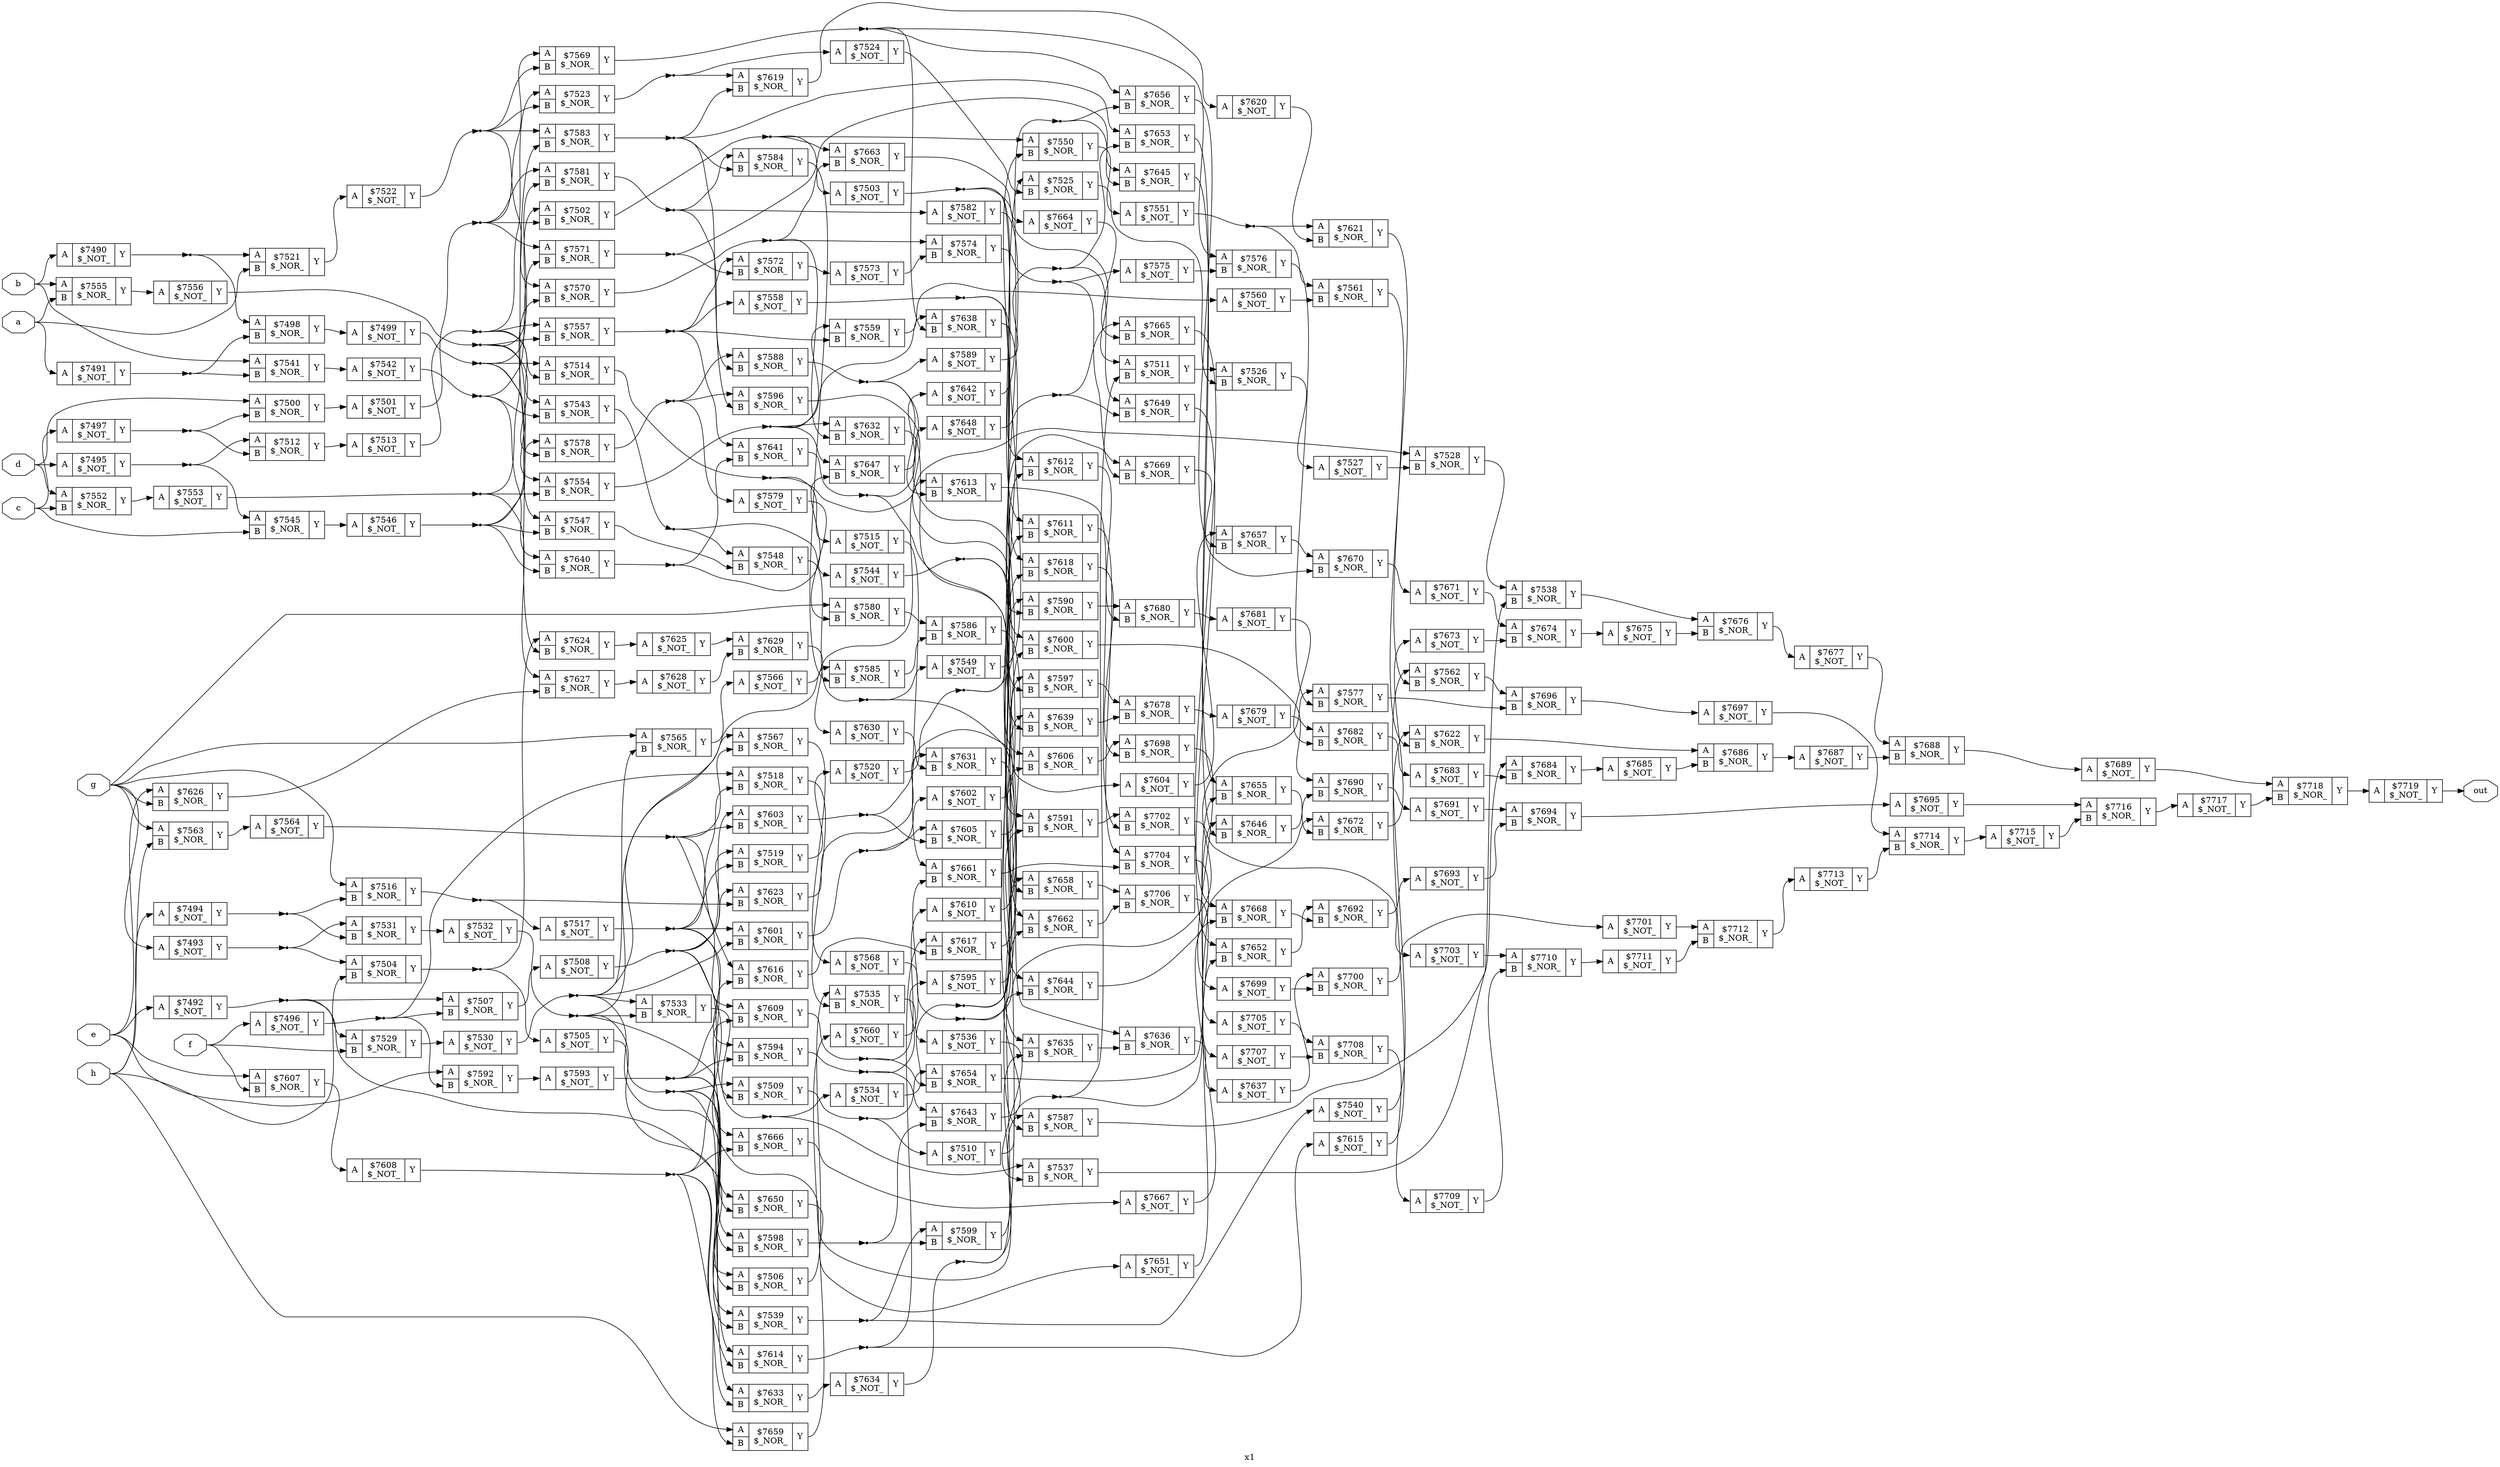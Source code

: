 digraph "x1" {
label="x1";
rankdir="LR";
remincross=true;
n230 [ shape=octagon, label="a", color="black", fontcolor="black" ];
n231 [ shape=octagon, label="b", color="black", fontcolor="black" ];
n232 [ shape=octagon, label="c", color="black", fontcolor="black" ];
n233 [ shape=octagon, label="d", color="black", fontcolor="black" ];
n234 [ shape=octagon, label="e", color="black", fontcolor="black" ];
n235 [ shape=octagon, label="f", color="black", fontcolor="black" ];
n236 [ shape=octagon, label="g", color="black", fontcolor="black" ];
n237 [ shape=octagon, label="h", color="black", fontcolor="black" ];
n238 [ shape=octagon, label="out", color="black", fontcolor="black" ];
c241 [ shape=record, label="{{<p239> A}|$7490\n$_NOT_|{<p240> Y}}" ];
c242 [ shape=record, label="{{<p239> A}|$7491\n$_NOT_|{<p240> Y}}" ];
c243 [ shape=record, label="{{<p239> A}|$7492\n$_NOT_|{<p240> Y}}" ];
c244 [ shape=record, label="{{<p239> A}|$7493\n$_NOT_|{<p240> Y}}" ];
c245 [ shape=record, label="{{<p239> A}|$7494\n$_NOT_|{<p240> Y}}" ];
c246 [ shape=record, label="{{<p239> A}|$7495\n$_NOT_|{<p240> Y}}" ];
c247 [ shape=record, label="{{<p239> A}|$7496\n$_NOT_|{<p240> Y}}" ];
c248 [ shape=record, label="{{<p239> A}|$7497\n$_NOT_|{<p240> Y}}" ];
c250 [ shape=record, label="{{<p239> A|<p249> B}|$7498\n$_NOR_|{<p240> Y}}" ];
c251 [ shape=record, label="{{<p239> A}|$7499\n$_NOT_|{<p240> Y}}" ];
c252 [ shape=record, label="{{<p239> A|<p249> B}|$7500\n$_NOR_|{<p240> Y}}" ];
c253 [ shape=record, label="{{<p239> A}|$7501\n$_NOT_|{<p240> Y}}" ];
c254 [ shape=record, label="{{<p239> A|<p249> B}|$7502\n$_NOR_|{<p240> Y}}" ];
c255 [ shape=record, label="{{<p239> A}|$7503\n$_NOT_|{<p240> Y}}" ];
c256 [ shape=record, label="{{<p239> A|<p249> B}|$7504\n$_NOR_|{<p240> Y}}" ];
c257 [ shape=record, label="{{<p239> A}|$7505\n$_NOT_|{<p240> Y}}" ];
c258 [ shape=record, label="{{<p239> A|<p249> B}|$7506\n$_NOR_|{<p240> Y}}" ];
c259 [ shape=record, label="{{<p239> A|<p249> B}|$7507\n$_NOR_|{<p240> Y}}" ];
c260 [ shape=record, label="{{<p239> A}|$7508\n$_NOT_|{<p240> Y}}" ];
c261 [ shape=record, label="{{<p239> A|<p249> B}|$7509\n$_NOR_|{<p240> Y}}" ];
c262 [ shape=record, label="{{<p239> A}|$7510\n$_NOT_|{<p240> Y}}" ];
c263 [ shape=record, label="{{<p239> A|<p249> B}|$7511\n$_NOR_|{<p240> Y}}" ];
c264 [ shape=record, label="{{<p239> A|<p249> B}|$7512\n$_NOR_|{<p240> Y}}" ];
c265 [ shape=record, label="{{<p239> A}|$7513\n$_NOT_|{<p240> Y}}" ];
c266 [ shape=record, label="{{<p239> A|<p249> B}|$7514\n$_NOR_|{<p240> Y}}" ];
c267 [ shape=record, label="{{<p239> A}|$7515\n$_NOT_|{<p240> Y}}" ];
c268 [ shape=record, label="{{<p239> A|<p249> B}|$7516\n$_NOR_|{<p240> Y}}" ];
c269 [ shape=record, label="{{<p239> A}|$7517\n$_NOT_|{<p240> Y}}" ];
c270 [ shape=record, label="{{<p239> A|<p249> B}|$7518\n$_NOR_|{<p240> Y}}" ];
c271 [ shape=record, label="{{<p239> A|<p249> B}|$7519\n$_NOR_|{<p240> Y}}" ];
c272 [ shape=record, label="{{<p239> A}|$7520\n$_NOT_|{<p240> Y}}" ];
c273 [ shape=record, label="{{<p239> A|<p249> B}|$7521\n$_NOR_|{<p240> Y}}" ];
c274 [ shape=record, label="{{<p239> A}|$7522\n$_NOT_|{<p240> Y}}" ];
c275 [ shape=record, label="{{<p239> A|<p249> B}|$7523\n$_NOR_|{<p240> Y}}" ];
c276 [ shape=record, label="{{<p239> A}|$7524\n$_NOT_|{<p240> Y}}" ];
c277 [ shape=record, label="{{<p239> A|<p249> B}|$7525\n$_NOR_|{<p240> Y}}" ];
c278 [ shape=record, label="{{<p239> A|<p249> B}|$7526\n$_NOR_|{<p240> Y}}" ];
c279 [ shape=record, label="{{<p239> A}|$7527\n$_NOT_|{<p240> Y}}" ];
c280 [ shape=record, label="{{<p239> A|<p249> B}|$7528\n$_NOR_|{<p240> Y}}" ];
c281 [ shape=record, label="{{<p239> A|<p249> B}|$7529\n$_NOR_|{<p240> Y}}" ];
c282 [ shape=record, label="{{<p239> A}|$7530\n$_NOT_|{<p240> Y}}" ];
c283 [ shape=record, label="{{<p239> A|<p249> B}|$7531\n$_NOR_|{<p240> Y}}" ];
c284 [ shape=record, label="{{<p239> A}|$7532\n$_NOT_|{<p240> Y}}" ];
c285 [ shape=record, label="{{<p239> A|<p249> B}|$7533\n$_NOR_|{<p240> Y}}" ];
c286 [ shape=record, label="{{<p239> A}|$7534\n$_NOT_|{<p240> Y}}" ];
c287 [ shape=record, label="{{<p239> A|<p249> B}|$7535\n$_NOR_|{<p240> Y}}" ];
c288 [ shape=record, label="{{<p239> A}|$7536\n$_NOT_|{<p240> Y}}" ];
c289 [ shape=record, label="{{<p239> A|<p249> B}|$7537\n$_NOR_|{<p240> Y}}" ];
c290 [ shape=record, label="{{<p239> A|<p249> B}|$7538\n$_NOR_|{<p240> Y}}" ];
c291 [ shape=record, label="{{<p239> A|<p249> B}|$7539\n$_NOR_|{<p240> Y}}" ];
c292 [ shape=record, label="{{<p239> A}|$7540\n$_NOT_|{<p240> Y}}" ];
c293 [ shape=record, label="{{<p239> A|<p249> B}|$7541\n$_NOR_|{<p240> Y}}" ];
c294 [ shape=record, label="{{<p239> A}|$7542\n$_NOT_|{<p240> Y}}" ];
c295 [ shape=record, label="{{<p239> A|<p249> B}|$7543\n$_NOR_|{<p240> Y}}" ];
c296 [ shape=record, label="{{<p239> A}|$7544\n$_NOT_|{<p240> Y}}" ];
c297 [ shape=record, label="{{<p239> A|<p249> B}|$7545\n$_NOR_|{<p240> Y}}" ];
c298 [ shape=record, label="{{<p239> A}|$7546\n$_NOT_|{<p240> Y}}" ];
c299 [ shape=record, label="{{<p239> A|<p249> B}|$7547\n$_NOR_|{<p240> Y}}" ];
c300 [ shape=record, label="{{<p239> A|<p249> B}|$7548\n$_NOR_|{<p240> Y}}" ];
c301 [ shape=record, label="{{<p239> A}|$7549\n$_NOT_|{<p240> Y}}" ];
c302 [ shape=record, label="{{<p239> A|<p249> B}|$7550\n$_NOR_|{<p240> Y}}" ];
c303 [ shape=record, label="{{<p239> A}|$7551\n$_NOT_|{<p240> Y}}" ];
c304 [ shape=record, label="{{<p239> A|<p249> B}|$7552\n$_NOR_|{<p240> Y}}" ];
c305 [ shape=record, label="{{<p239> A}|$7553\n$_NOT_|{<p240> Y}}" ];
c306 [ shape=record, label="{{<p239> A|<p249> B}|$7554\n$_NOR_|{<p240> Y}}" ];
c307 [ shape=record, label="{{<p239> A|<p249> B}|$7555\n$_NOR_|{<p240> Y}}" ];
c308 [ shape=record, label="{{<p239> A}|$7556\n$_NOT_|{<p240> Y}}" ];
c309 [ shape=record, label="{{<p239> A|<p249> B}|$7557\n$_NOR_|{<p240> Y}}" ];
c310 [ shape=record, label="{{<p239> A}|$7558\n$_NOT_|{<p240> Y}}" ];
c311 [ shape=record, label="{{<p239> A|<p249> B}|$7559\n$_NOR_|{<p240> Y}}" ];
c312 [ shape=record, label="{{<p239> A}|$7560\n$_NOT_|{<p240> Y}}" ];
c313 [ shape=record, label="{{<p239> A|<p249> B}|$7561\n$_NOR_|{<p240> Y}}" ];
c314 [ shape=record, label="{{<p239> A|<p249> B}|$7562\n$_NOR_|{<p240> Y}}" ];
c315 [ shape=record, label="{{<p239> A|<p249> B}|$7563\n$_NOR_|{<p240> Y}}" ];
c316 [ shape=record, label="{{<p239> A}|$7564\n$_NOT_|{<p240> Y}}" ];
c317 [ shape=record, label="{{<p239> A|<p249> B}|$7565\n$_NOR_|{<p240> Y}}" ];
c318 [ shape=record, label="{{<p239> A}|$7566\n$_NOT_|{<p240> Y}}" ];
c319 [ shape=record, label="{{<p239> A|<p249> B}|$7567\n$_NOR_|{<p240> Y}}" ];
c320 [ shape=record, label="{{<p239> A}|$7568\n$_NOT_|{<p240> Y}}" ];
c321 [ shape=record, label="{{<p239> A|<p249> B}|$7569\n$_NOR_|{<p240> Y}}" ];
c322 [ shape=record, label="{{<p239> A|<p249> B}|$7570\n$_NOR_|{<p240> Y}}" ];
c323 [ shape=record, label="{{<p239> A|<p249> B}|$7571\n$_NOR_|{<p240> Y}}" ];
c324 [ shape=record, label="{{<p239> A|<p249> B}|$7572\n$_NOR_|{<p240> Y}}" ];
c325 [ shape=record, label="{{<p239> A}|$7573\n$_NOT_|{<p240> Y}}" ];
c326 [ shape=record, label="{{<p239> A|<p249> B}|$7574\n$_NOR_|{<p240> Y}}" ];
c327 [ shape=record, label="{{<p239> A}|$7575\n$_NOT_|{<p240> Y}}" ];
c328 [ shape=record, label="{{<p239> A|<p249> B}|$7576\n$_NOR_|{<p240> Y}}" ];
c329 [ shape=record, label="{{<p239> A|<p249> B}|$7577\n$_NOR_|{<p240> Y}}" ];
c330 [ shape=record, label="{{<p239> A|<p249> B}|$7578\n$_NOR_|{<p240> Y}}" ];
c331 [ shape=record, label="{{<p239> A}|$7579\n$_NOT_|{<p240> Y}}" ];
c332 [ shape=record, label="{{<p239> A|<p249> B}|$7580\n$_NOR_|{<p240> Y}}" ];
c333 [ shape=record, label="{{<p239> A|<p249> B}|$7581\n$_NOR_|{<p240> Y}}" ];
c334 [ shape=record, label="{{<p239> A}|$7582\n$_NOT_|{<p240> Y}}" ];
c335 [ shape=record, label="{{<p239> A|<p249> B}|$7583\n$_NOR_|{<p240> Y}}" ];
c336 [ shape=record, label="{{<p239> A|<p249> B}|$7584\n$_NOR_|{<p240> Y}}" ];
c337 [ shape=record, label="{{<p239> A|<p249> B}|$7585\n$_NOR_|{<p240> Y}}" ];
c338 [ shape=record, label="{{<p239> A|<p249> B}|$7586\n$_NOR_|{<p240> Y}}" ];
c339 [ shape=record, label="{{<p239> A|<p249> B}|$7587\n$_NOR_|{<p240> Y}}" ];
c340 [ shape=record, label="{{<p239> A|<p249> B}|$7588\n$_NOR_|{<p240> Y}}" ];
c341 [ shape=record, label="{{<p239> A}|$7589\n$_NOT_|{<p240> Y}}" ];
c342 [ shape=record, label="{{<p239> A|<p249> B}|$7590\n$_NOR_|{<p240> Y}}" ];
c343 [ shape=record, label="{{<p239> A|<p249> B}|$7591\n$_NOR_|{<p240> Y}}" ];
c344 [ shape=record, label="{{<p239> A|<p249> B}|$7592\n$_NOR_|{<p240> Y}}" ];
c345 [ shape=record, label="{{<p239> A}|$7593\n$_NOT_|{<p240> Y}}" ];
c346 [ shape=record, label="{{<p239> A|<p249> B}|$7594\n$_NOR_|{<p240> Y}}" ];
c347 [ shape=record, label="{{<p239> A}|$7595\n$_NOT_|{<p240> Y}}" ];
c348 [ shape=record, label="{{<p239> A|<p249> B}|$7596\n$_NOR_|{<p240> Y}}" ];
c349 [ shape=record, label="{{<p239> A|<p249> B}|$7597\n$_NOR_|{<p240> Y}}" ];
c350 [ shape=record, label="{{<p239> A|<p249> B}|$7598\n$_NOR_|{<p240> Y}}" ];
c351 [ shape=record, label="{{<p239> A|<p249> B}|$7599\n$_NOR_|{<p240> Y}}" ];
c352 [ shape=record, label="{{<p239> A|<p249> B}|$7600\n$_NOR_|{<p240> Y}}" ];
c353 [ shape=record, label="{{<p239> A|<p249> B}|$7601\n$_NOR_|{<p240> Y}}" ];
c354 [ shape=record, label="{{<p239> A}|$7602\n$_NOT_|{<p240> Y}}" ];
c355 [ shape=record, label="{{<p239> A|<p249> B}|$7603\n$_NOR_|{<p240> Y}}" ];
c356 [ shape=record, label="{{<p239> A}|$7604\n$_NOT_|{<p240> Y}}" ];
c357 [ shape=record, label="{{<p239> A|<p249> B}|$7605\n$_NOR_|{<p240> Y}}" ];
c358 [ shape=record, label="{{<p239> A|<p249> B}|$7606\n$_NOR_|{<p240> Y}}" ];
c359 [ shape=record, label="{{<p239> A|<p249> B}|$7607\n$_NOR_|{<p240> Y}}" ];
c360 [ shape=record, label="{{<p239> A}|$7608\n$_NOT_|{<p240> Y}}" ];
c361 [ shape=record, label="{{<p239> A|<p249> B}|$7609\n$_NOR_|{<p240> Y}}" ];
c362 [ shape=record, label="{{<p239> A}|$7610\n$_NOT_|{<p240> Y}}" ];
c363 [ shape=record, label="{{<p239> A|<p249> B}|$7611\n$_NOR_|{<p240> Y}}" ];
c364 [ shape=record, label="{{<p239> A|<p249> B}|$7612\n$_NOR_|{<p240> Y}}" ];
c365 [ shape=record, label="{{<p239> A|<p249> B}|$7613\n$_NOR_|{<p240> Y}}" ];
c366 [ shape=record, label="{{<p239> A|<p249> B}|$7614\n$_NOR_|{<p240> Y}}" ];
c367 [ shape=record, label="{{<p239> A}|$7615\n$_NOT_|{<p240> Y}}" ];
c368 [ shape=record, label="{{<p239> A|<p249> B}|$7616\n$_NOR_|{<p240> Y}}" ];
c369 [ shape=record, label="{{<p239> A|<p249> B}|$7617\n$_NOR_|{<p240> Y}}" ];
c370 [ shape=record, label="{{<p239> A|<p249> B}|$7618\n$_NOR_|{<p240> Y}}" ];
c371 [ shape=record, label="{{<p239> A|<p249> B}|$7619\n$_NOR_|{<p240> Y}}" ];
c372 [ shape=record, label="{{<p239> A}|$7620\n$_NOT_|{<p240> Y}}" ];
c373 [ shape=record, label="{{<p239> A|<p249> B}|$7621\n$_NOR_|{<p240> Y}}" ];
c374 [ shape=record, label="{{<p239> A|<p249> B}|$7622\n$_NOR_|{<p240> Y}}" ];
c375 [ shape=record, label="{{<p239> A|<p249> B}|$7623\n$_NOR_|{<p240> Y}}" ];
c376 [ shape=record, label="{{<p239> A|<p249> B}|$7624\n$_NOR_|{<p240> Y}}" ];
c377 [ shape=record, label="{{<p239> A}|$7625\n$_NOT_|{<p240> Y}}" ];
c378 [ shape=record, label="{{<p239> A|<p249> B}|$7626\n$_NOR_|{<p240> Y}}" ];
c379 [ shape=record, label="{{<p239> A|<p249> B}|$7627\n$_NOR_|{<p240> Y}}" ];
c380 [ shape=record, label="{{<p239> A}|$7628\n$_NOT_|{<p240> Y}}" ];
c381 [ shape=record, label="{{<p239> A|<p249> B}|$7629\n$_NOR_|{<p240> Y}}" ];
c382 [ shape=record, label="{{<p239> A}|$7630\n$_NOT_|{<p240> Y}}" ];
c383 [ shape=record, label="{{<p239> A|<p249> B}|$7631\n$_NOR_|{<p240> Y}}" ];
c384 [ shape=record, label="{{<p239> A|<p249> B}|$7632\n$_NOR_|{<p240> Y}}" ];
c385 [ shape=record, label="{{<p239> A|<p249> B}|$7633\n$_NOR_|{<p240> Y}}" ];
c386 [ shape=record, label="{{<p239> A}|$7634\n$_NOT_|{<p240> Y}}" ];
c387 [ shape=record, label="{{<p239> A|<p249> B}|$7635\n$_NOR_|{<p240> Y}}" ];
c388 [ shape=record, label="{{<p239> A|<p249> B}|$7636\n$_NOR_|{<p240> Y}}" ];
c389 [ shape=record, label="{{<p239> A}|$7637\n$_NOT_|{<p240> Y}}" ];
c390 [ shape=record, label="{{<p239> A|<p249> B}|$7638\n$_NOR_|{<p240> Y}}" ];
c391 [ shape=record, label="{{<p239> A|<p249> B}|$7639\n$_NOR_|{<p240> Y}}" ];
c392 [ shape=record, label="{{<p239> A|<p249> B}|$7640\n$_NOR_|{<p240> Y}}" ];
c393 [ shape=record, label="{{<p239> A|<p249> B}|$7641\n$_NOR_|{<p240> Y}}" ];
c394 [ shape=record, label="{{<p239> A}|$7642\n$_NOT_|{<p240> Y}}" ];
c395 [ shape=record, label="{{<p239> A|<p249> B}|$7643\n$_NOR_|{<p240> Y}}" ];
c396 [ shape=record, label="{{<p239> A|<p249> B}|$7644\n$_NOR_|{<p240> Y}}" ];
c397 [ shape=record, label="{{<p239> A|<p249> B}|$7645\n$_NOR_|{<p240> Y}}" ];
c398 [ shape=record, label="{{<p239> A|<p249> B}|$7646\n$_NOR_|{<p240> Y}}" ];
c399 [ shape=record, label="{{<p239> A|<p249> B}|$7647\n$_NOR_|{<p240> Y}}" ];
c400 [ shape=record, label="{{<p239> A}|$7648\n$_NOT_|{<p240> Y}}" ];
c401 [ shape=record, label="{{<p239> A|<p249> B}|$7649\n$_NOR_|{<p240> Y}}" ];
c402 [ shape=record, label="{{<p239> A|<p249> B}|$7650\n$_NOR_|{<p240> Y}}" ];
c403 [ shape=record, label="{{<p239> A}|$7651\n$_NOT_|{<p240> Y}}" ];
c404 [ shape=record, label="{{<p239> A|<p249> B}|$7652\n$_NOR_|{<p240> Y}}" ];
c405 [ shape=record, label="{{<p239> A|<p249> B}|$7653\n$_NOR_|{<p240> Y}}" ];
c406 [ shape=record, label="{{<p239> A|<p249> B}|$7654\n$_NOR_|{<p240> Y}}" ];
c407 [ shape=record, label="{{<p239> A|<p249> B}|$7655\n$_NOR_|{<p240> Y}}" ];
c408 [ shape=record, label="{{<p239> A|<p249> B}|$7656\n$_NOR_|{<p240> Y}}" ];
c409 [ shape=record, label="{{<p239> A|<p249> B}|$7657\n$_NOR_|{<p240> Y}}" ];
c410 [ shape=record, label="{{<p239> A|<p249> B}|$7658\n$_NOR_|{<p240> Y}}" ];
c411 [ shape=record, label="{{<p239> A|<p249> B}|$7659\n$_NOR_|{<p240> Y}}" ];
c412 [ shape=record, label="{{<p239> A}|$7660\n$_NOT_|{<p240> Y}}" ];
c413 [ shape=record, label="{{<p239> A|<p249> B}|$7661\n$_NOR_|{<p240> Y}}" ];
c414 [ shape=record, label="{{<p239> A|<p249> B}|$7662\n$_NOR_|{<p240> Y}}" ];
c415 [ shape=record, label="{{<p239> A|<p249> B}|$7663\n$_NOR_|{<p240> Y}}" ];
c416 [ shape=record, label="{{<p239> A}|$7664\n$_NOT_|{<p240> Y}}" ];
c417 [ shape=record, label="{{<p239> A|<p249> B}|$7665\n$_NOR_|{<p240> Y}}" ];
c418 [ shape=record, label="{{<p239> A|<p249> B}|$7666\n$_NOR_|{<p240> Y}}" ];
c419 [ shape=record, label="{{<p239> A}|$7667\n$_NOT_|{<p240> Y}}" ];
c420 [ shape=record, label="{{<p239> A|<p249> B}|$7668\n$_NOR_|{<p240> Y}}" ];
c421 [ shape=record, label="{{<p239> A|<p249> B}|$7669\n$_NOR_|{<p240> Y}}" ];
c422 [ shape=record, label="{{<p239> A|<p249> B}|$7670\n$_NOR_|{<p240> Y}}" ];
c423 [ shape=record, label="{{<p239> A}|$7671\n$_NOT_|{<p240> Y}}" ];
c424 [ shape=record, label="{{<p239> A|<p249> B}|$7672\n$_NOR_|{<p240> Y}}" ];
c425 [ shape=record, label="{{<p239> A}|$7673\n$_NOT_|{<p240> Y}}" ];
c426 [ shape=record, label="{{<p239> A|<p249> B}|$7674\n$_NOR_|{<p240> Y}}" ];
c427 [ shape=record, label="{{<p239> A}|$7675\n$_NOT_|{<p240> Y}}" ];
c428 [ shape=record, label="{{<p239> A|<p249> B}|$7676\n$_NOR_|{<p240> Y}}" ];
c429 [ shape=record, label="{{<p239> A}|$7677\n$_NOT_|{<p240> Y}}" ];
c430 [ shape=record, label="{{<p239> A|<p249> B}|$7678\n$_NOR_|{<p240> Y}}" ];
c431 [ shape=record, label="{{<p239> A}|$7679\n$_NOT_|{<p240> Y}}" ];
c432 [ shape=record, label="{{<p239> A|<p249> B}|$7680\n$_NOR_|{<p240> Y}}" ];
c433 [ shape=record, label="{{<p239> A}|$7681\n$_NOT_|{<p240> Y}}" ];
c434 [ shape=record, label="{{<p239> A|<p249> B}|$7682\n$_NOR_|{<p240> Y}}" ];
c435 [ shape=record, label="{{<p239> A}|$7683\n$_NOT_|{<p240> Y}}" ];
c436 [ shape=record, label="{{<p239> A|<p249> B}|$7684\n$_NOR_|{<p240> Y}}" ];
c437 [ shape=record, label="{{<p239> A}|$7685\n$_NOT_|{<p240> Y}}" ];
c438 [ shape=record, label="{{<p239> A|<p249> B}|$7686\n$_NOR_|{<p240> Y}}" ];
c439 [ shape=record, label="{{<p239> A}|$7687\n$_NOT_|{<p240> Y}}" ];
c440 [ shape=record, label="{{<p239> A|<p249> B}|$7688\n$_NOR_|{<p240> Y}}" ];
c441 [ shape=record, label="{{<p239> A}|$7689\n$_NOT_|{<p240> Y}}" ];
c442 [ shape=record, label="{{<p239> A|<p249> B}|$7690\n$_NOR_|{<p240> Y}}" ];
c443 [ shape=record, label="{{<p239> A}|$7691\n$_NOT_|{<p240> Y}}" ];
c444 [ shape=record, label="{{<p239> A|<p249> B}|$7692\n$_NOR_|{<p240> Y}}" ];
c445 [ shape=record, label="{{<p239> A}|$7693\n$_NOT_|{<p240> Y}}" ];
c446 [ shape=record, label="{{<p239> A|<p249> B}|$7694\n$_NOR_|{<p240> Y}}" ];
c447 [ shape=record, label="{{<p239> A}|$7695\n$_NOT_|{<p240> Y}}" ];
c448 [ shape=record, label="{{<p239> A|<p249> B}|$7696\n$_NOR_|{<p240> Y}}" ];
c449 [ shape=record, label="{{<p239> A}|$7697\n$_NOT_|{<p240> Y}}" ];
c450 [ shape=record, label="{{<p239> A|<p249> B}|$7698\n$_NOR_|{<p240> Y}}" ];
c451 [ shape=record, label="{{<p239> A}|$7699\n$_NOT_|{<p240> Y}}" ];
c452 [ shape=record, label="{{<p239> A|<p249> B}|$7700\n$_NOR_|{<p240> Y}}" ];
c453 [ shape=record, label="{{<p239> A}|$7701\n$_NOT_|{<p240> Y}}" ];
c454 [ shape=record, label="{{<p239> A|<p249> B}|$7702\n$_NOR_|{<p240> Y}}" ];
c455 [ shape=record, label="{{<p239> A}|$7703\n$_NOT_|{<p240> Y}}" ];
c456 [ shape=record, label="{{<p239> A|<p249> B}|$7704\n$_NOR_|{<p240> Y}}" ];
c457 [ shape=record, label="{{<p239> A}|$7705\n$_NOT_|{<p240> Y}}" ];
c458 [ shape=record, label="{{<p239> A|<p249> B}|$7706\n$_NOR_|{<p240> Y}}" ];
c459 [ shape=record, label="{{<p239> A}|$7707\n$_NOT_|{<p240> Y}}" ];
c460 [ shape=record, label="{{<p239> A|<p249> B}|$7708\n$_NOR_|{<p240> Y}}" ];
c461 [ shape=record, label="{{<p239> A}|$7709\n$_NOT_|{<p240> Y}}" ];
c462 [ shape=record, label="{{<p239> A|<p249> B}|$7710\n$_NOR_|{<p240> Y}}" ];
c463 [ shape=record, label="{{<p239> A}|$7711\n$_NOT_|{<p240> Y}}" ];
c464 [ shape=record, label="{{<p239> A|<p249> B}|$7712\n$_NOR_|{<p240> Y}}" ];
c465 [ shape=record, label="{{<p239> A}|$7713\n$_NOT_|{<p240> Y}}" ];
c466 [ shape=record, label="{{<p239> A|<p249> B}|$7714\n$_NOR_|{<p240> Y}}" ];
c467 [ shape=record, label="{{<p239> A}|$7715\n$_NOT_|{<p240> Y}}" ];
c468 [ shape=record, label="{{<p239> A|<p249> B}|$7716\n$_NOR_|{<p240> Y}}" ];
c469 [ shape=record, label="{{<p239> A}|$7717\n$_NOT_|{<p240> Y}}" ];
c470 [ shape=record, label="{{<p239> A|<p249> B}|$7718\n$_NOR_|{<p240> Y}}" ];
c471 [ shape=record, label="{{<p239> A}|$7719\n$_NOT_|{<p240> Y}}" ];
c332:p240:e -> c338:p239:w [color="black", label=""];
n10 [ shape=point ];
c341:p240:e -> n10:w [color="black", label=""];
n10:e -> c401:p239:w [color="black", label=""];
n10:e -> c405:p249:w [color="black", label=""];
c422:p240:e -> c423:p239:w [color="black", label=""];
c423:p240:e -> c426:p239:w [color="black", label=""];
c424:p240:e -> c425:p239:w [color="black", label=""];
c425:p240:e -> c426:p249:w [color="black", label=""];
c426:p240:e -> c427:p239:w [color="black", label=""];
c427:p240:e -> c428:p249:w [color="black", label=""];
c428:p240:e -> c429:p239:w [color="black", label=""];
c429:p240:e -> c440:p239:w [color="black", label=""];
c430:p240:e -> c431:p239:w [color="black", label=""];
c431:p240:e -> c434:p239:w [color="black", label=""];
n11 [ shape=point ];
c241:p240:e -> n11:w [color="black", label=""];
n11:e -> c250:p239:w [color="black", label=""];
n11:e -> c273:p239:w [color="black", label=""];
n110 [ shape=point ];
c251:p240:e -> n110:w [color="black", label=""];
n110:e -> c254:p239:w [color="black", label=""];
n110:e -> c266:p239:w [color="black", label=""];
n110:e -> c299:p239:w [color="black", label=""];
n110:e -> c306:p239:w [color="black", label=""];
c432:p240:e -> c433:p239:w [color="black", label=""];
c433:p240:e -> c434:p249:w [color="black", label=""];
c434:p240:e -> c435:p239:w [color="black", label=""];
c435:p240:e -> c436:p249:w [color="black", label=""];
c436:p240:e -> c437:p239:w [color="black", label=""];
c437:p240:e -> c438:p249:w [color="black", label=""];
c438:p240:e -> c439:p239:w [color="black", label=""];
c439:p240:e -> c440:p249:w [color="black", label=""];
c440:p240:e -> c441:p239:w [color="black", label=""];
c342:p240:e -> c432:p239:w [color="black", label=""];
c441:p240:e -> c470:p239:w [color="black", label=""];
c252:p240:e -> c253:p239:w [color="black", label=""];
c442:p240:e -> c443:p239:w [color="black", label=""];
c443:p240:e -> c446:p239:w [color="black", label=""];
c444:p240:e -> c445:p239:w [color="black", label=""];
c445:p240:e -> c446:p249:w [color="black", label=""];
c446:p240:e -> c447:p239:w [color="black", label=""];
c447:p240:e -> c468:p239:w [color="black", label=""];
c448:p240:e -> c449:p239:w [color="black", label=""];
c449:p240:e -> c466:p239:w [color="black", label=""];
c343:p240:e -> c454:p239:w [color="black", label=""];
c450:p240:e -> c451:p239:w [color="black", label=""];
c451:p240:e -> c452:p249:w [color="black", label=""];
n132 [ shape=point ];
c253:p240:e -> n132:w [color="black", label=""];
n132:e -> c254:p249:w [color="black", label=""];
n132:e -> c321:p239:w [color="black", label=""];
n132:e -> c323:p239:w [color="black", label=""];
n132:e -> c333:p239:w [color="black", label=""];
c452:p240:e -> c453:p239:w [color="black", label=""];
c453:p240:e -> c464:p239:w [color="black", label=""];
c454:p240:e -> c455:p239:w [color="black", label=""];
c455:p240:e -> c462:p239:w [color="black", label=""];
c456:p240:e -> c457:p239:w [color="black", label=""];
c457:p240:e -> c460:p239:w [color="black", label=""];
c458:p240:e -> c459:p239:w [color="black", label=""];
c344:p240:e -> c345:p239:w [color="black", label=""];
c459:p240:e -> c460:p249:w [color="black", label=""];
c460:p240:e -> c461:p239:w [color="black", label=""];
c461:p240:e -> c462:p249:w [color="black", label=""];
n143 [ shape=point ];
c254:p240:e -> n143:w [color="black", label=""];
n143:e -> c255:p239:w [color="black", label=""];
n143:e -> c302:p239:w [color="black", label=""];
n143:e -> c415:p239:w [color="black", label=""];
c462:p240:e -> c463:p239:w [color="black", label=""];
c463:p240:e -> c464:p249:w [color="black", label=""];
c464:p240:e -> c465:p239:w [color="black", label=""];
c465:p240:e -> c466:p249:w [color="black", label=""];
c466:p240:e -> c467:p239:w [color="black", label=""];
c467:p240:e -> c468:p249:w [color="black", label=""];
n15 [ shape=point ];
c345:p240:e -> n15:w [color="black", label=""];
n15:e -> c346:p249:w [color="black", label=""];
n15:e -> c350:p249:w [color="black", label=""];
n15:e -> c368:p249:w [color="black", label=""];
n15:e -> c402:p249:w [color="black", label=""];
c468:p240:e -> c469:p239:w [color="black", label=""];
c469:p240:e -> c470:p249:w [color="black", label=""];
c470:p240:e -> c471:p239:w [color="black", label=""];
n153 [ shape=point ];
c255:p240:e -> n153:w [color="black", label=""];
n153:e -> c263:p239:w [color="black", label=""];
n153:e -> c363:p239:w [color="black", label=""];
n153:e -> c414:p239:w [color="black", label=""];
n154 [ shape=point ];
c256:p240:e -> n154:w [color="black", label=""];
n154:e -> c257:p239:w [color="black", label=""];
n154:e -> c376:p239:w [color="black", label=""];
n155 [ shape=point ];
c257:p240:e -> n155:w [color="black", label=""];
n155:e -> c258:p249:w [color="black", label=""];
n155:e -> c261:p239:w [color="black", label=""];
n155:e -> c291:p239:w [color="black", label=""];
n155:e -> c350:p239:w [color="black", label=""];
n155:e -> c366:p239:w [color="black", label=""];
c258:p240:e -> c287:p239:w [color="black", label=""];
c259:p240:e -> c260:p239:w [color="black", label=""];
n158 [ shape=point ];
c260:p240:e -> n158:w [color="black", label=""];
n158:e -> c261:p249:w [color="black", label=""];
n158:e -> c271:p239:w [color="black", label=""];
n158:e -> c339:p239:w [color="black", label=""];
n158:e -> c355:p239:w [color="black", label=""];
n158:e -> c375:p239:w [color="black", label=""];
n159 [ shape=point ];
c261:p240:e -> n159:w [color="black", label=""];
n159:e -> c262:p239:w [color="black", label=""];
n159:e -> c406:p239:w [color="black", label=""];
n16 [ shape=point ];
c346:p240:e -> n16:w [color="black", label=""];
n16:e -> c347:p239:w [color="black", label=""];
n16:e -> c395:p239:w [color="black", label=""];
n160 [ shape=point ];
c262:p240:e -> n160:w [color="black", label=""];
n160:e -> c263:p249:w [color="black", label=""];
n160:e -> c398:p239:w [color="black", label=""];
c263:p240:e -> c278:p239:w [color="black", label=""];
c264:p240:e -> c265:p239:w [color="black", label=""];
n163 [ shape=point ];
c265:p240:e -> n163:w [color="black", label=""];
n163:e -> c266:p249:w [color="black", label=""];
n163:e -> c275:p239:w [color="black", label=""];
n163:e -> c295:p239:w [color="black", label=""];
n163:e -> c309:p239:w [color="black", label=""];
n164 [ shape=point ];
c266:p240:e -> n164:w [color="black", label=""];
n164:e -> c267:p239:w [color="black", label=""];
n164:e -> c280:p239:w [color="black", label=""];
c267:p240:e -> c413:p239:w [color="black", label=""];
n166 [ shape=point ];
c268:p240:e -> n166:w [color="black", label=""];
n166:e -> c269:p239:w [color="black", label=""];
n166:e -> c375:p249:w [color="black", label=""];
n167 [ shape=point ];
c269:p240:e -> n167:w [color="black", label=""];
n167:e -> c270:p249:w [color="black", label=""];
n167:e -> c271:p249:w [color="black", label=""];
n167:e -> c346:p239:w [color="black", label=""];
n167:e -> c353:p239:w [color="black", label=""];
n167:e -> c418:p239:w [color="black", label=""];
c270:p240:e -> c287:p249:w [color="black", label=""];
c271:p240:e -> c272:p239:w [color="black", label=""];
c347:p240:e -> c349:p239:w [color="black", label=""];
n170 [ shape=point ];
c272:p240:e -> n170:w [color="black", label=""];
n170:e -> c277:p239:w [color="black", label=""];
n170:e -> c421:p239:w [color="black", label=""];
c273:p240:e -> c274:p239:w [color="black", label=""];
n172 [ shape=point ];
c274:p240:e -> n172:w [color="black", label=""];
n172:e -> c275:p249:w [color="black", label=""];
n172:e -> c321:p249:w [color="black", label=""];
n172:e -> c322:p239:w [color="black", label=""];
n172:e -> c335:p239:w [color="black", label=""];
n173 [ shape=point ];
c275:p240:e -> n173:w [color="black", label=""];
n173:e -> c276:p239:w [color="black", label=""];
n173:e -> c371:p239:w [color="black", label=""];
c276:p240:e -> c277:p249:w [color="black", label=""];
c277:p240:e -> c278:p249:w [color="black", label=""];
c278:p240:e -> c279:p239:w [color="black", label=""];
c279:p240:e -> c280:p249:w [color="black", label=""];
c280:p240:e -> c290:p239:w [color="black", label=""];
c281:p240:e -> c282:p239:w [color="black", label=""];
c348:p240:e -> c349:p249:w [color="black", label=""];
n180 [ shape=point ];
c282:p240:e -> n180:w [color="black", label=""];
n180:e -> c285:p239:w [color="black", label=""];
n180:e -> c291:p249:w [color="black", label=""];
n180:e -> c317:p249:w [color="black", label=""];
n180:e -> c319:p239:w [color="black", label=""];
n180:e -> c353:p249:w [color="black", label=""];
c283:p240:e -> c284:p239:w [color="black", label=""];
n182 [ shape=point ];
c284:p240:e -> n182:w [color="black", label=""];
n182:e -> c285:p249:w [color="black", label=""];
n182:e -> c337:p239:w [color="black", label=""];
n182:e -> c385:p239:w [color="black", label=""];
n182:e -> c402:p239:w [color="black", label=""];
n183 [ shape=point ];
c285:p240:e -> n183:w [color="black", label=""];
n183:e -> c286:p239:w [color="black", label=""];
n183:e -> c289:p239:w [color="black", label=""];
n184 [ shape=point ];
c286:p240:e -> n184:w [color="black", label=""];
n184:e -> c342:p239:w [color="black", label=""];
n184:e -> c391:p239:w [color="black", label=""];
n184:e -> c410:p239:w [color="black", label=""];
c287:p240:e -> c288:p239:w [color="black", label=""];
c288:p240:e -> c289:p249:w [color="black", label=""];
c289:p240:e -> c290:p249:w [color="black", label=""];
c290:p240:e -> c428:p239:w [color="black", label=""];
n189 [ shape=point ];
c291:p240:e -> n189:w [color="black", label=""];
n189:e -> c292:p239:w [color="black", label=""];
n189:e -> c351:p239:w [color="black", label=""];
c349:p240:e -> c430:p239:w [color="black", label=""];
c292:p240:e -> c314:p239:w [color="black", label=""];
c293:p240:e -> c294:p239:w [color="black", label=""];
n192 [ shape=point ];
c294:p240:e -> n192:w [color="black", label=""];
n192:e -> c295:p249:w [color="black", label=""];
n192:e -> c323:p249:w [color="black", label=""];
n192:e -> c392:p239:w [color="black", label=""];
n193 [ shape=point ];
c295:p240:e -> n193:w [color="black", label=""];
n193:e -> c296:p239:w [color="black", label=""];
n193:e -> c300:p239:w [color="black", label=""];
n194 [ shape=point ];
c296:p240:e -> n194:w [color="black", label=""];
n194:e -> c358:p239:w [color="black", label=""];
n194:e -> c410:p249:w [color="black", label=""];
c297:p240:e -> c298:p239:w [color="black", label=""];
n196 [ shape=point ];
c298:p240:e -> n196:w [color="black", label=""];
n196:e -> c299:p249:w [color="black", label=""];
n196:e -> c322:p249:w [color="black", label=""];
n196:e -> c330:p239:w [color="black", label=""];
n196:e -> c392:p249:w [color="black", label=""];
c299:p240:e -> c300:p249:w [color="black", label=""];
n198 [ shape=point ];
c300:p240:e -> n198:w [color="black", label=""];
n198:e -> c301:p239:w [color="black", label=""];
n198:e -> c343:p239:w [color="black", label=""];
c301:p240:e -> c302:p249:w [color="black", label=""];
n2 [ shape=point ];
c333:p240:e -> n2:w [color="black", label=""];
n2:e -> c334:p239:w [color="black", label=""];
n2:e -> c336:p239:w [color="black", label=""];
n2:e -> c340:p249:w [color="black", label=""];
n20 [ shape=point ];
c350:p240:e -> n20:w [color="black", label=""];
n20:e -> c351:p249:w [color="black", label=""];
n20:e -> c395:p249:w [color="black", label=""];
c302:p240:e -> c303:p239:w [color="black", label=""];
n201 [ shape=point ];
c303:p240:e -> n201:w [color="black", label=""];
n201:e -> c313:p239:w [color="black", label=""];
n201:e -> c373:p239:w [color="black", label=""];
c304:p240:e -> c305:p239:w [color="black", label=""];
n203 [ shape=point ];
c305:p240:e -> n203:w [color="black", label=""];
n203:e -> c306:p249:w [color="black", label=""];
n203:e -> c335:p249:w [color="black", label=""];
n203:e -> c379:p239:w [color="black", label=""];
n204 [ shape=point ];
c306:p240:e -> n204:w [color="black", label=""];
n204:e -> c311:p239:w [color="black", label=""];
n204:e -> c384:p239:w [color="black", label=""];
n204:e -> c390:p239:w [color="black", label=""];
n204:e -> c399:p239:w [color="black", label=""];
c307:p240:e -> c308:p239:w [color="black", label=""];
n206 [ shape=point ];
c308:p240:e -> n206:w [color="black", label=""];
n206:e -> c309:p249:w [color="black", label=""];
n206:e -> c330:p249:w [color="black", label=""];
n206:e -> c333:p249:w [color="black", label=""];
n206:e -> c376:p249:w [color="black", label=""];
n207 [ shape=point ];
c309:p240:e -> n207:w [color="black", label=""];
n207:e -> c310:p239:w [color="black", label=""];
n207:e -> c311:p249:w [color="black", label=""];
n207:e -> c324:p239:w [color="black", label=""];
n207:e -> c393:p239:w [color="black", label=""];
n208 [ shape=point ];
c310:p240:e -> n208:w [color="black", label=""];
n208:e -> c364:p239:w [color="black", label=""];
n208:e -> c370:p239:w [color="black", label=""];
c311:p240:e -> c312:p239:w [color="black", label=""];
c351:p240:e -> c352:p249:w [color="black", label=""];
c312:p240:e -> c313:p249:w [color="black", label=""];
c313:p240:e -> c314:p249:w [color="black", label=""];
c314:p240:e -> c448:p239:w [color="black", label=""];
c315:p240:e -> c316:p239:w [color="black", label=""];
n214 [ shape=point ];
c316:p240:e -> n214:w [color="black", label=""];
n214:e -> c319:p249:w [color="black", label=""];
n214:e -> c355:p249:w [color="black", label=""];
n214:e -> c361:p239:w [color="black", label=""];
n214:e -> c368:p239:w [color="black", label=""];
c317:p240:e -> c318:p239:w [color="black", label=""];
c318:p240:e -> c365:p239:w [color="black", label=""];
c319:p240:e -> c320:p239:w [color="black", label=""];
n218 [ shape=point ];
c320:p240:e -> n218:w [color="black", label=""];
n218:e -> c329:p239:w [color="black", label=""];
n218:e -> c343:p249:w [color="black", label=""];
n219 [ shape=point ];
c321:p240:e -> n219:w [color="black", label=""];
n219:e -> c328:p239:w [color="black", label=""];
n219:e -> c390:p249:w [color="black", label=""];
n219:e -> c408:p239:w [color="black", label=""];
n22 [ shape=point ];
c242:p240:e -> n22:w [color="black", label=""];
n22:e -> c250:p249:w [color="black", label=""];
n22:e -> c293:p249:w [color="black", label=""];
n220 [ shape=point ];
c322:p240:e -> n220:w [color="black", label=""];
n220:e -> c326:p239:w [color="black", label=""];
n220:e -> c384:p249:w [color="black", label=""];
n220:e -> c415:p249:w [color="black", label=""];
n221 [ shape=point ];
c323:p240:e -> n221:w [color="black", label=""];
n221:e -> c324:p249:w [color="black", label=""];
n221:e -> c397:p239:w [color="black", label=""];
c324:p240:e -> c325:p239:w [color="black", label=""];
c325:p240:e -> c326:p249:w [color="black", label=""];
n224 [ shape=point ];
c326:p240:e -> n224:w [color="black", label=""];
n224:e -> c327:p239:w [color="black", label=""];
n224:e -> c421:p249:w [color="black", label=""];
c327:p240:e -> c328:p249:w [color="black", label=""];
c328:p240:e -> c329:p249:w [color="black", label=""];
c329:p240:e -> c448:p249:w [color="black", label=""];
n228 [ shape=point ];
c330:p240:e -> n228:w [color="black", label=""];
n228:e -> c331:p239:w [color="black", label=""];
n228:e -> c340:p239:w [color="black", label=""];
n228:e -> c348:p239:w [color="black", label=""];
c331:p240:e -> c332:p249:w [color="black", label=""];
c352:p240:e -> c442:p239:w [color="black", label=""];
n230:e -> c242:p239:w [color="black", label=""];
n230:e -> c273:p249:w [color="black", label=""];
n230:e -> c307:p249:w [color="black", label=""];
n231:e -> c241:p239:w [color="black", label=""];
n231:e -> c293:p239:w [color="black", label=""];
n231:e -> c307:p239:w [color="black", label=""];
n232:e -> c248:p239:w [color="black", label=""];
n232:e -> c297:p249:w [color="black", label=""];
n232:e -> c304:p249:w [color="black", label=""];
n233:e -> c246:p239:w [color="black", label=""];
n233:e -> c252:p239:w [color="black", label=""];
n233:e -> c304:p239:w [color="black", label=""];
n234:e -> c243:p239:w [color="black", label=""];
n234:e -> c344:p239:w [color="black", label=""];
n234:e -> c359:p239:w [color="black", label=""];
n234:e -> c378:p239:w [color="black", label=""];
n235:e -> c247:p239:w [color="black", label=""];
n235:e -> c281:p249:w [color="black", label=""];
n235:e -> c359:p249:w [color="black", label=""];
n236:e -> c244:p239:w [color="black", label=""];
n236:e -> c268:p239:w [color="black", label=""];
n236:e -> c315:p239:w [color="black", label=""];
n236:e -> c317:p239:w [color="black", label=""];
n236:e -> c332:p239:w [color="black", label=""];
n236:e -> c378:p249:w [color="black", label=""];
n237:e -> c245:p239:w [color="black", label=""];
n237:e -> c256:p249:w [color="black", label=""];
n237:e -> c315:p249:w [color="black", label=""];
n237:e -> c411:p239:w [color="black", label=""];
c471:p240:e -> n238:w [color="black", label=""];
n24 [ shape=point ];
c353:p240:e -> n24:w [color="black", label=""];
n24:e -> c354:p239:w [color="black", label=""];
n24:e -> c357:p239:w [color="black", label=""];
c354:p240:e -> c364:p249:w [color="black", label=""];
n26 [ shape=point ];
c355:p240:e -> n26:w [color="black", label=""];
n26:e -> c356:p239:w [color="black", label=""];
n26:e -> c357:p249:w [color="black", label=""];
c356:p240:e -> c409:p239:w [color="black", label=""];
c357:p240:e -> c358:p249:w [color="black", label=""];
c358:p240:e -> c450:p239:w [color="black", label=""];
c334:p240:e -> c352:p239:w [color="black", label=""];
c359:p240:e -> c360:p239:w [color="black", label=""];
n31 [ shape=point ];
c360:p240:e -> n31:w [color="black", label=""];
n31:e -> c361:p249:w [color="black", label=""];
n31:e -> c366:p249:w [color="black", label=""];
n31:e -> c385:p249:w [color="black", label=""];
n31:e -> c411:p249:w [color="black", label=""];
n31:e -> c418:p249:w [color="black", label=""];
n32 [ shape=point ];
c361:p240:e -> n32:w [color="black", label=""];
n32:e -> c362:p239:w [color="black", label=""];
n32:e -> c406:p249:w [color="black", label=""];
n33 [ shape=point ];
c243:p240:e -> n33:w [color="black", label=""];
n33:e -> c258:p239:w [color="black", label=""];
n33:e -> c259:p239:w [color="black", label=""];
n33:e -> c281:p239:w [color="black", label=""];
c362:p240:e -> c363:p249:w [color="black", label=""];
c363:p240:e -> c456:p239:w [color="black", label=""];
c364:p240:e -> c432:p249:w [color="black", label=""];
c365:p240:e -> c454:p249:w [color="black", label=""];
n38 [ shape=point ];
c366:p240:e -> n38:w [color="black", label=""];
n38:e -> c367:p239:w [color="black", label=""];
n38:e -> c369:p239:w [color="black", label=""];
c367:p240:e -> c374:p239:w [color="black", label=""];
n4 [ shape=point ];
c335:p240:e -> n4:w [color="black", label=""];
n4:e -> c336:p249:w [color="black", label=""];
n4:e -> c348:p249:w [color="black", label=""];
n4:e -> c371:p249:w [color="black", label=""];
n4:e -> c405:p239:w [color="black", label=""];
c368:p240:e -> c369:p249:w [color="black", label=""];
c369:p240:e -> c370:p249:w [color="black", label=""];
c370:p240:e -> c450:p249:w [color="black", label=""];
c371:p240:e -> c372:p239:w [color="black", label=""];
n44 [ shape=point ];
c244:p240:e -> n44:w [color="black", label=""];
n44:e -> c256:p239:w [color="black", label=""];
n44:e -> c283:p239:w [color="black", label=""];
c372:p240:e -> c373:p249:w [color="black", label=""];
c373:p240:e -> c374:p249:w [color="black", label=""];
c374:p240:e -> c438:p239:w [color="black", label=""];
c375:p240:e -> c383:p239:w [color="black", label=""];
c376:p240:e -> c377:p239:w [color="black", label=""];
c336:p240:e -> c337:p249:w [color="black", label=""];
c377:p240:e -> c381:p239:w [color="black", label=""];
c378:p240:e -> c379:p249:w [color="black", label=""];
c379:p240:e -> c380:p239:w [color="black", label=""];
c380:p240:e -> c381:p249:w [color="black", label=""];
c381:p240:e -> c382:p239:w [color="black", label=""];
n55 [ shape=point ];
c245:p240:e -> n55:w [color="black", label=""];
n55:e -> c268:p249:w [color="black", label=""];
n55:e -> c283:p249:w [color="black", label=""];
c382:p240:e -> c383:p249:w [color="black", label=""];
c383:p240:e -> c388:p239:w [color="black", label=""];
c384:p240:e -> c387:p239:w [color="black", label=""];
c385:p240:e -> c386:p239:w [color="black", label=""];
c337:p240:e -> c338:p249:w [color="black", label=""];
n60 [ shape=point ];
c386:p240:e -> n60:w [color="black", label=""];
n60:e -> c387:p249:w [color="black", label=""];
n60:e -> c414:p249:w [color="black", label=""];
c387:p240:e -> c388:p249:w [color="black", label=""];
c388:p240:e -> c389:p239:w [color="black", label=""];
c389:p240:e -> c452:p239:w [color="black", label=""];
c390:p240:e -> c391:p249:w [color="black", label=""];
c391:p240:e -> c430:p249:w [color="black", label=""];
n66 [ shape=point ];
c246:p240:e -> n66:w [color="black", label=""];
n66:e -> c264:p239:w [color="black", label=""];
n66:e -> c297:p239:w [color="black", label=""];
n67 [ shape=point ];
c392:p240:e -> n67:w [color="black", label=""];
n67:e -> c393:p249:w [color="black", label=""];
n67:e -> c399:p249:w [color="black", label=""];
n68 [ shape=point ];
c393:p240:e -> n68:w [color="black", label=""];
n68:e -> c394:p239:w [color="black", label=""];
n68:e -> c396:p239:w [color="black", label=""];
n69 [ shape=point ];
c394:p240:e -> n69:w [color="black", label=""];
n69:e -> c397:p249:w [color="black", label=""];
n69:e -> c408:p249:w [color="black", label=""];
c338:p240:e -> c339:p249:w [color="black", label=""];
c395:p240:e -> c396:p249:w [color="black", label=""];
c396:p240:e -> c424:p239:w [color="black", label=""];
c397:p240:e -> c398:p249:w [color="black", label=""];
c398:p240:e -> c442:p249:w [color="black", label=""];
c399:p240:e -> c400:p239:w [color="black", label=""];
n75 [ shape=point ];
c400:p240:e -> n75:w [color="black", label=""];
n75:e -> c401:p249:w [color="black", label=""];
n75:e -> c417:p239:w [color="black", label=""];
c401:p240:e -> c404:p239:w [color="black", label=""];
n77 [ shape=point ];
c247:p240:e -> n77:w [color="black", label=""];
n77:e -> c259:p249:w [color="black", label=""];
n77:e -> c270:p239:w [color="black", label=""];
n77:e -> c344:p249:w [color="black", label=""];
c402:p240:e -> c403:p239:w [color="black", label=""];
c403:p240:e -> c404:p249:w [color="black", label=""];
c339:p240:e -> c436:p239:w [color="black", label=""];
c404:p240:e -> c444:p239:w [color="black", label=""];
c405:p240:e -> c407:p239:w [color="black", label=""];
c406:p240:e -> c407:p249:w [color="black", label=""];
c407:p240:e -> c424:p249:w [color="black", label=""];
c408:p240:e -> c409:p249:w [color="black", label=""];
c409:p240:e -> c422:p239:w [color="black", label=""];
c410:p240:e -> c458:p239:w [color="black", label=""];
c411:p240:e -> c412:p239:w [color="black", label=""];
n88 [ shape=point ];
c248:p240:e -> n88:w [color="black", label=""];
n88:e -> c252:p249:w [color="black", label=""];
n88:e -> c264:p249:w [color="black", label=""];
c412:p240:e -> c413:p249:w [color="black", label=""];
n9 [ shape=point ];
c340:p240:e -> n9:w [color="black", label=""];
n9:e -> c341:p239:w [color="black", label=""];
n9:e -> c342:p249:w [color="black", label=""];
n9:e -> c365:p249:w [color="black", label=""];
c413:p240:e -> c456:p249:w [color="black", label=""];
c414:p240:e -> c458:p249:w [color="black", label=""];
c415:p240:e -> c416:p239:w [color="black", label=""];
c416:p240:e -> c417:p249:w [color="black", label=""];
c417:p240:e -> c420:p239:w [color="black", label=""];
c418:p240:e -> c419:p239:w [color="black", label=""];
c419:p240:e -> c420:p249:w [color="black", label=""];
c420:p240:e -> c444:p249:w [color="black", label=""];
c421:p240:e -> c422:p249:w [color="black", label=""];
c250:p240:e -> c251:p239:w [color="black", label=""];
}
